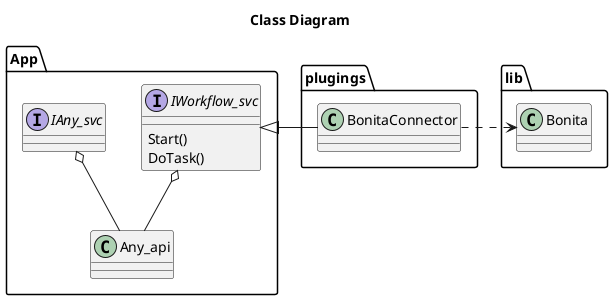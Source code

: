 @startuml

title Class Diagram

package App {

  interface IAny_svc
  interface IWorkflow_svc {
    Start()
    DoTask()
  }

  class Any_api

  IAny_svc o-down- Any_api
  IWorkflow_svc o-down- Any_api
}


package plugings {

  IWorkflow_svc <|-right- BonitaConnector
}

package lib {

  Bonita <.right. BonitaConnector
}

@enduml
